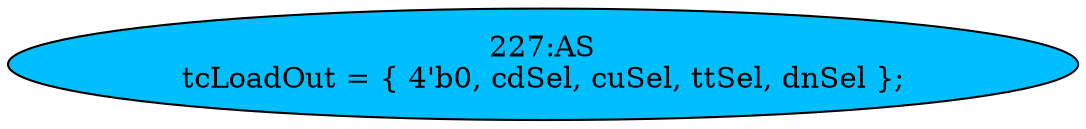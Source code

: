 strict digraph "" {
	node [label="\N"];
	"227:AS"	 [ast="<pyverilog.vparser.ast.Assign object at 0x7f9e05817bd0>",
		def_var="['tcLoadOut']",
		fillcolor=deepskyblue,
		label="227:AS
tcLoadOut = { 4'b0, cdSel, cuSel, ttSel, dnSel };",
		statements="[]",
		style=filled,
		typ=Assign,
		use_var="['cdSel', 'cuSel', 'ttSel', 'dnSel']"];
}
